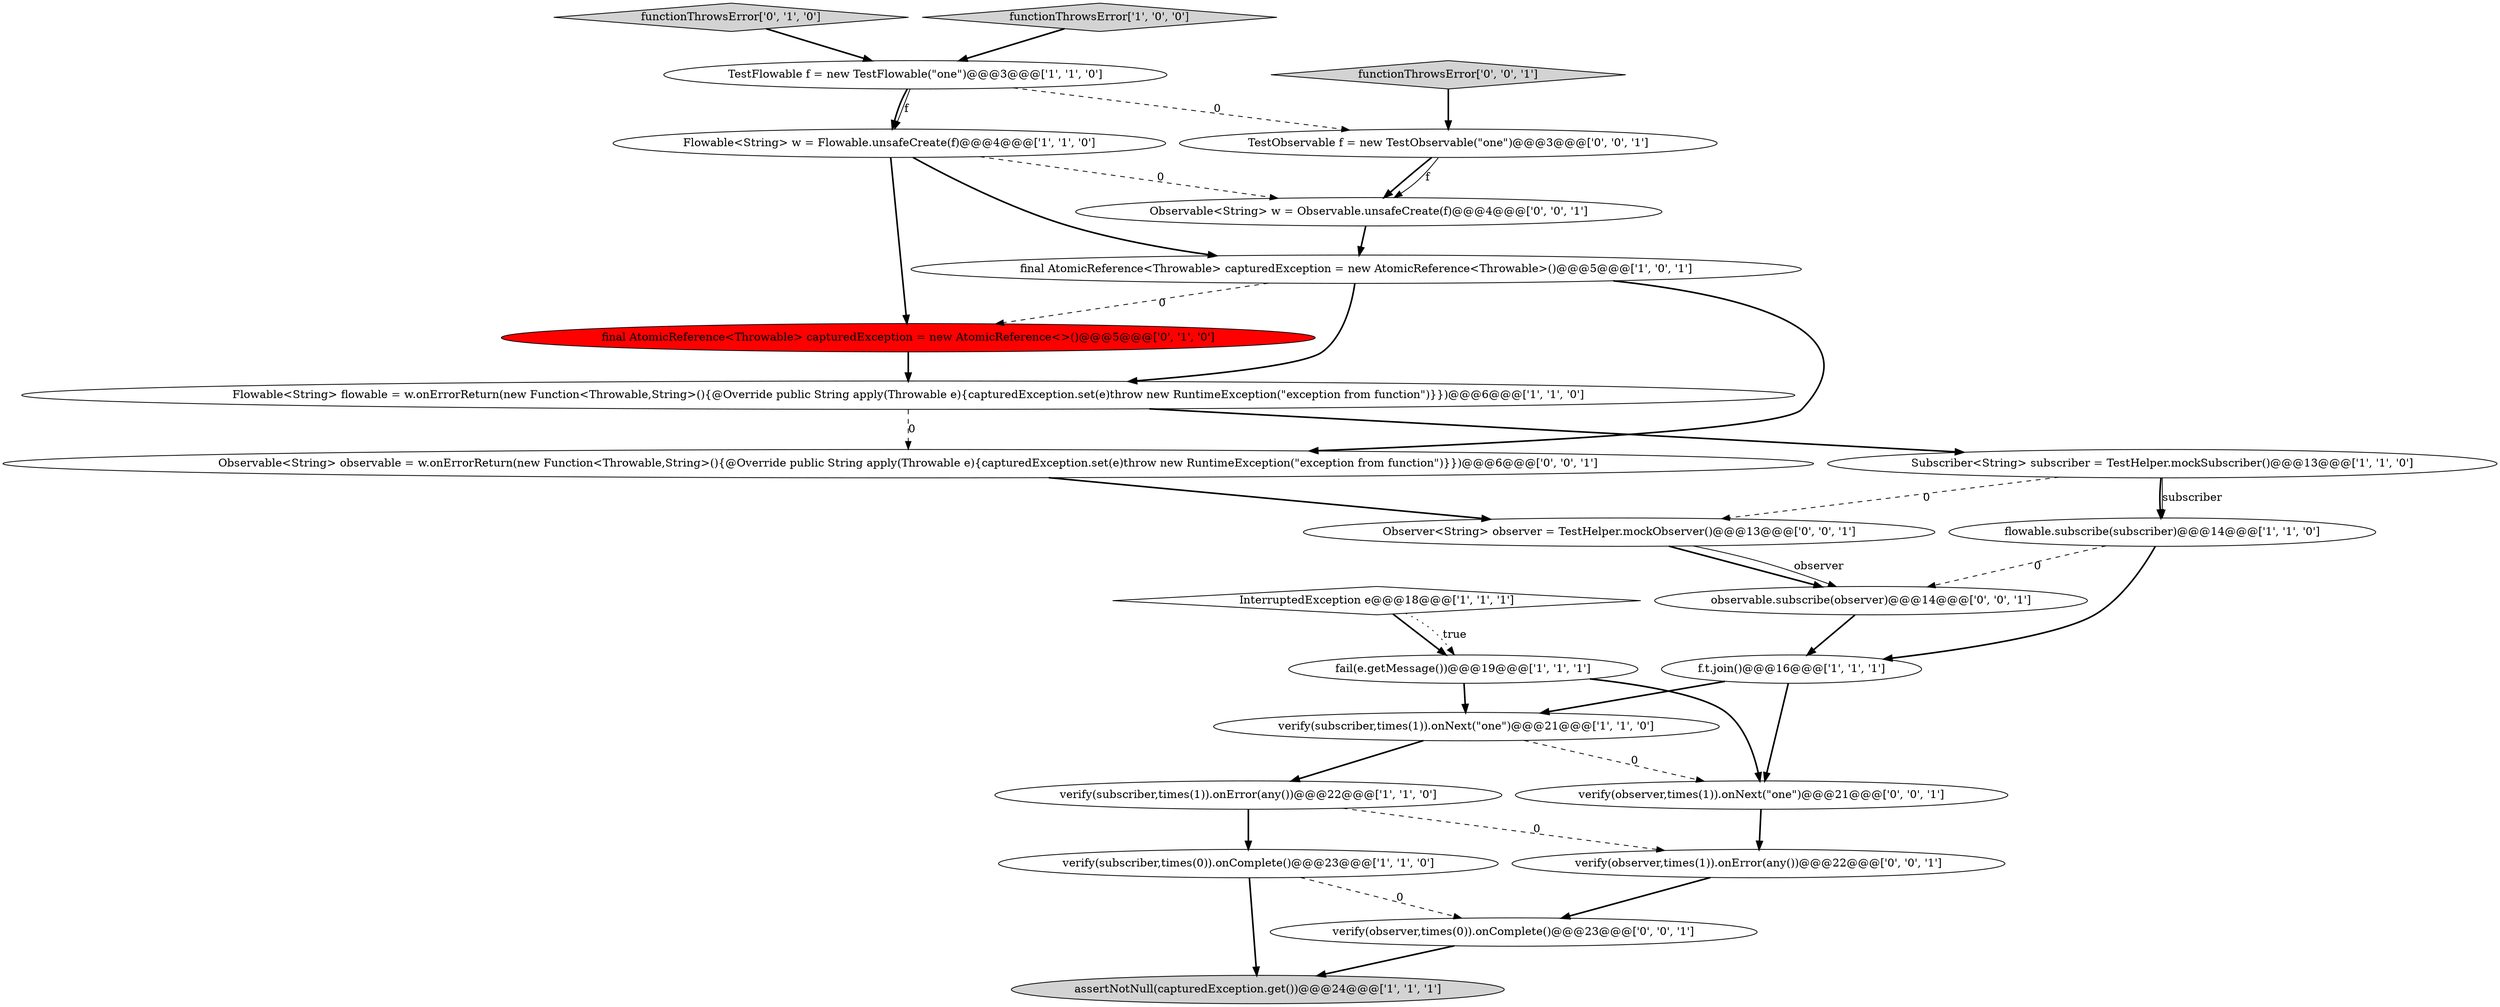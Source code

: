 digraph {
21 [style = filled, label = "Observable<String> w = Observable.unsafeCreate(f)@@@4@@@['0', '0', '1']", fillcolor = white, shape = ellipse image = "AAA0AAABBB3BBB"];
10 [style = filled, label = "f.t.join()@@@16@@@['1', '1', '1']", fillcolor = white, shape = ellipse image = "AAA0AAABBB1BBB"];
2 [style = filled, label = "verify(subscriber,times(1)).onError(any())@@@22@@@['1', '1', '0']", fillcolor = white, shape = ellipse image = "AAA0AAABBB1BBB"];
7 [style = filled, label = "TestFlowable f = new TestFlowable(\"one\")@@@3@@@['1', '1', '0']", fillcolor = white, shape = ellipse image = "AAA0AAABBB1BBB"];
9 [style = filled, label = "Flowable<String> w = Flowable.unsafeCreate(f)@@@4@@@['1', '1', '0']", fillcolor = white, shape = ellipse image = "AAA0AAABBB1BBB"];
14 [style = filled, label = "functionThrowsError['0', '1', '0']", fillcolor = lightgray, shape = diamond image = "AAA0AAABBB2BBB"];
18 [style = filled, label = "Observer<String> observer = TestHelper.mockObserver()@@@13@@@['0', '0', '1']", fillcolor = white, shape = ellipse image = "AAA0AAABBB3BBB"];
4 [style = filled, label = "verify(subscriber,times(1)).onNext(\"one\")@@@21@@@['1', '1', '0']", fillcolor = white, shape = ellipse image = "AAA0AAABBB1BBB"];
5 [style = filled, label = "Flowable<String> flowable = w.onErrorReturn(new Function<Throwable,String>(){@Override public String apply(Throwable e){capturedException.set(e)throw new RuntimeException(\"exception from function\")}})@@@6@@@['1', '1', '0']", fillcolor = white, shape = ellipse image = "AAA0AAABBB1BBB"];
24 [style = filled, label = "Observable<String> observable = w.onErrorReturn(new Function<Throwable,String>(){@Override public String apply(Throwable e){capturedException.set(e)throw new RuntimeException(\"exception from function\")}})@@@6@@@['0', '0', '1']", fillcolor = white, shape = ellipse image = "AAA0AAABBB3BBB"];
23 [style = filled, label = "verify(observer,times(1)).onNext(\"one\")@@@21@@@['0', '0', '1']", fillcolor = white, shape = ellipse image = "AAA0AAABBB3BBB"];
22 [style = filled, label = "TestObservable f = new TestObservable(\"one\")@@@3@@@['0', '0', '1']", fillcolor = white, shape = ellipse image = "AAA0AAABBB3BBB"];
0 [style = filled, label = "fail(e.getMessage())@@@19@@@['1', '1', '1']", fillcolor = white, shape = ellipse image = "AAA0AAABBB1BBB"];
8 [style = filled, label = "InterruptedException e@@@18@@@['1', '1', '1']", fillcolor = white, shape = diamond image = "AAA0AAABBB1BBB"];
11 [style = filled, label = "flowable.subscribe(subscriber)@@@14@@@['1', '1', '0']", fillcolor = white, shape = ellipse image = "AAA0AAABBB1BBB"];
13 [style = filled, label = "final AtomicReference<Throwable> capturedException = new AtomicReference<Throwable>()@@@5@@@['1', '0', '1']", fillcolor = white, shape = ellipse image = "AAA0AAABBB1BBB"];
16 [style = filled, label = "verify(observer,times(1)).onError(any())@@@22@@@['0', '0', '1']", fillcolor = white, shape = ellipse image = "AAA0AAABBB3BBB"];
17 [style = filled, label = "observable.subscribe(observer)@@@14@@@['0', '0', '1']", fillcolor = white, shape = ellipse image = "AAA0AAABBB3BBB"];
20 [style = filled, label = "verify(observer,times(0)).onComplete()@@@23@@@['0', '0', '1']", fillcolor = white, shape = ellipse image = "AAA0AAABBB3BBB"];
19 [style = filled, label = "functionThrowsError['0', '0', '1']", fillcolor = lightgray, shape = diamond image = "AAA0AAABBB3BBB"];
12 [style = filled, label = "Subscriber<String> subscriber = TestHelper.mockSubscriber()@@@13@@@['1', '1', '0']", fillcolor = white, shape = ellipse image = "AAA0AAABBB1BBB"];
3 [style = filled, label = "assertNotNull(capturedException.get())@@@24@@@['1', '1', '1']", fillcolor = lightgray, shape = ellipse image = "AAA0AAABBB1BBB"];
15 [style = filled, label = "final AtomicReference<Throwable> capturedException = new AtomicReference<>()@@@5@@@['0', '1', '0']", fillcolor = red, shape = ellipse image = "AAA1AAABBB2BBB"];
1 [style = filled, label = "verify(subscriber,times(0)).onComplete()@@@23@@@['1', '1', '0']", fillcolor = white, shape = ellipse image = "AAA0AAABBB1BBB"];
6 [style = filled, label = "functionThrowsError['1', '0', '0']", fillcolor = lightgray, shape = diamond image = "AAA0AAABBB1BBB"];
17->10 [style = bold, label=""];
23->16 [style = bold, label=""];
13->24 [style = bold, label=""];
2->1 [style = bold, label=""];
12->11 [style = bold, label=""];
5->24 [style = dashed, label="0"];
1->3 [style = bold, label=""];
22->21 [style = bold, label=""];
18->17 [style = bold, label=""];
20->3 [style = bold, label=""];
4->2 [style = bold, label=""];
11->17 [style = dashed, label="0"];
24->18 [style = bold, label=""];
13->15 [style = dashed, label="0"];
15->5 [style = bold, label=""];
14->7 [style = bold, label=""];
1->20 [style = dashed, label="0"];
8->0 [style = bold, label=""];
7->9 [style = bold, label=""];
7->9 [style = solid, label="f"];
0->23 [style = bold, label=""];
5->12 [style = bold, label=""];
21->13 [style = bold, label=""];
0->4 [style = bold, label=""];
11->10 [style = bold, label=""];
9->15 [style = bold, label=""];
10->23 [style = bold, label=""];
9->21 [style = dashed, label="0"];
2->16 [style = dashed, label="0"];
10->4 [style = bold, label=""];
13->5 [style = bold, label=""];
12->18 [style = dashed, label="0"];
12->11 [style = solid, label="subscriber"];
8->0 [style = dotted, label="true"];
18->17 [style = solid, label="observer"];
6->7 [style = bold, label=""];
16->20 [style = bold, label=""];
4->23 [style = dashed, label="0"];
19->22 [style = bold, label=""];
7->22 [style = dashed, label="0"];
22->21 [style = solid, label="f"];
9->13 [style = bold, label=""];
}
